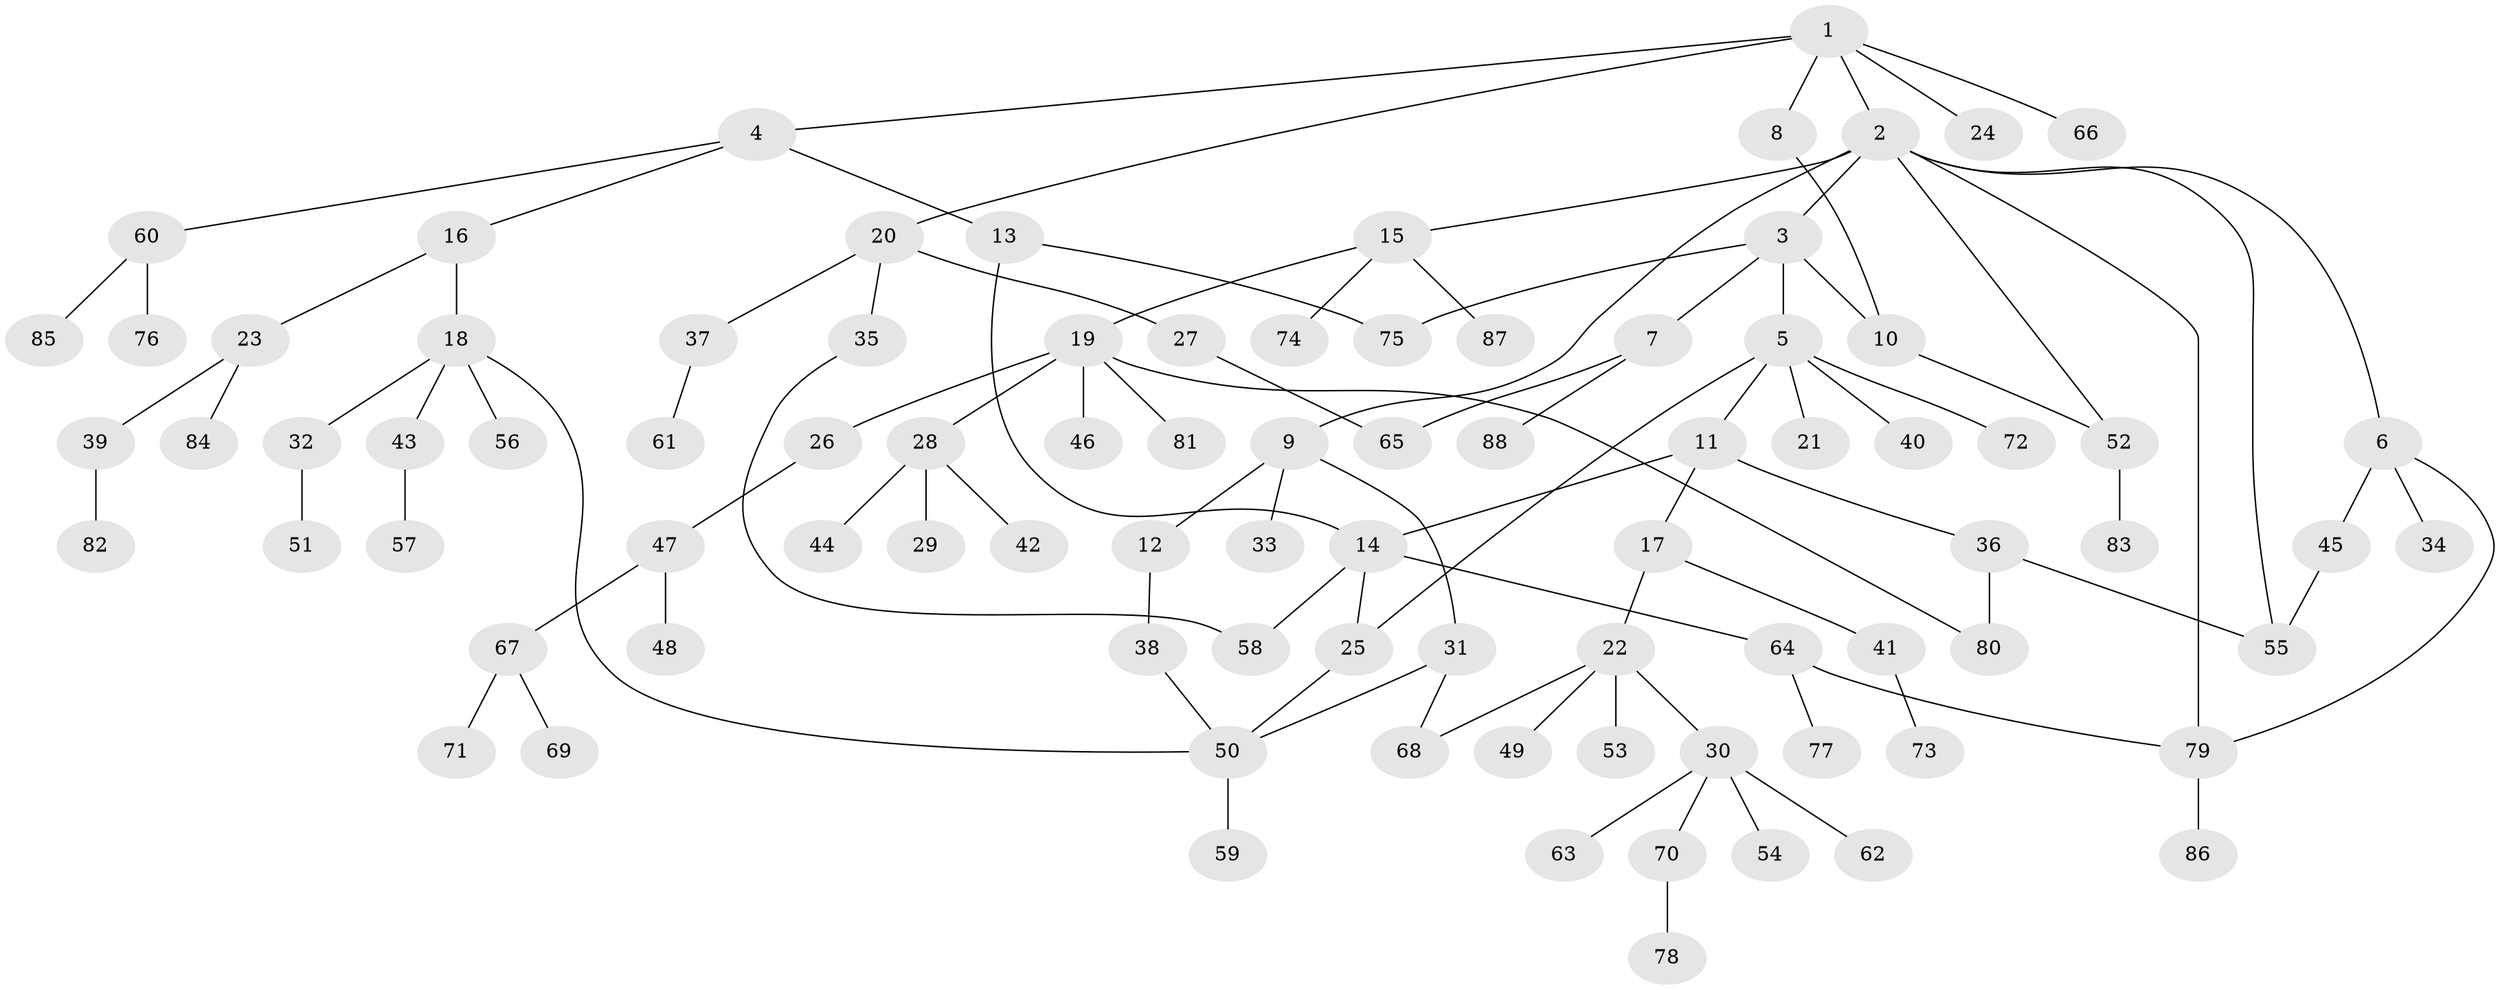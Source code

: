 // coarse degree distribution, {8: 0.04918032786885246, 5: 0.08196721311475409, 7: 0.01639344262295082, 3: 0.14754098360655737, 2: 0.21311475409836064, 4: 0.04918032786885246, 1: 0.4426229508196721}
// Generated by graph-tools (version 1.1) at 2025/51/02/27/25 19:51:37]
// undirected, 88 vertices, 103 edges
graph export_dot {
graph [start="1"]
  node [color=gray90,style=filled];
  1;
  2;
  3;
  4;
  5;
  6;
  7;
  8;
  9;
  10;
  11;
  12;
  13;
  14;
  15;
  16;
  17;
  18;
  19;
  20;
  21;
  22;
  23;
  24;
  25;
  26;
  27;
  28;
  29;
  30;
  31;
  32;
  33;
  34;
  35;
  36;
  37;
  38;
  39;
  40;
  41;
  42;
  43;
  44;
  45;
  46;
  47;
  48;
  49;
  50;
  51;
  52;
  53;
  54;
  55;
  56;
  57;
  58;
  59;
  60;
  61;
  62;
  63;
  64;
  65;
  66;
  67;
  68;
  69;
  70;
  71;
  72;
  73;
  74;
  75;
  76;
  77;
  78;
  79;
  80;
  81;
  82;
  83;
  84;
  85;
  86;
  87;
  88;
  1 -- 2;
  1 -- 4;
  1 -- 8;
  1 -- 20;
  1 -- 24;
  1 -- 66;
  2 -- 3;
  2 -- 6;
  2 -- 9;
  2 -- 15;
  2 -- 52;
  2 -- 55;
  2 -- 79;
  3 -- 5;
  3 -- 7;
  3 -- 75;
  3 -- 10;
  4 -- 13;
  4 -- 16;
  4 -- 60;
  5 -- 11;
  5 -- 21;
  5 -- 40;
  5 -- 72;
  5 -- 25;
  6 -- 34;
  6 -- 45;
  6 -- 79;
  7 -- 65;
  7 -- 88;
  8 -- 10;
  9 -- 12;
  9 -- 31;
  9 -- 33;
  10 -- 52;
  11 -- 17;
  11 -- 36;
  11 -- 14;
  12 -- 38;
  13 -- 14;
  13 -- 75;
  14 -- 25;
  14 -- 58;
  14 -- 64;
  15 -- 19;
  15 -- 74;
  15 -- 87;
  16 -- 18;
  16 -- 23;
  17 -- 22;
  17 -- 41;
  18 -- 32;
  18 -- 43;
  18 -- 56;
  18 -- 50;
  19 -- 26;
  19 -- 28;
  19 -- 46;
  19 -- 81;
  19 -- 80;
  20 -- 27;
  20 -- 35;
  20 -- 37;
  22 -- 30;
  22 -- 49;
  22 -- 53;
  22 -- 68;
  23 -- 39;
  23 -- 84;
  25 -- 50;
  26 -- 47;
  27 -- 65;
  28 -- 29;
  28 -- 42;
  28 -- 44;
  30 -- 54;
  30 -- 62;
  30 -- 63;
  30 -- 70;
  31 -- 68;
  31 -- 50;
  32 -- 51;
  35 -- 58;
  36 -- 80;
  36 -- 55;
  37 -- 61;
  38 -- 50;
  39 -- 82;
  41 -- 73;
  43 -- 57;
  45 -- 55;
  47 -- 48;
  47 -- 67;
  50 -- 59;
  52 -- 83;
  60 -- 76;
  60 -- 85;
  64 -- 77;
  64 -- 79;
  67 -- 69;
  67 -- 71;
  70 -- 78;
  79 -- 86;
}
